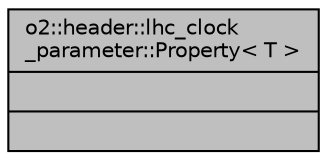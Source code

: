 digraph "o2::header::lhc_clock_parameter::Property&lt; T &gt;"
{
 // INTERACTIVE_SVG=YES
  bgcolor="transparent";
  edge [fontname="Helvetica",fontsize="10",labelfontname="Helvetica",labelfontsize="10"];
  node [fontname="Helvetica",fontsize="10",shape=record];
  Node1 [label="{o2::header::lhc_clock\l_parameter::Property\< T \>\n||}",height=0.2,width=0.4,color="black", fillcolor="grey75", style="filled", fontcolor="black"];
}
